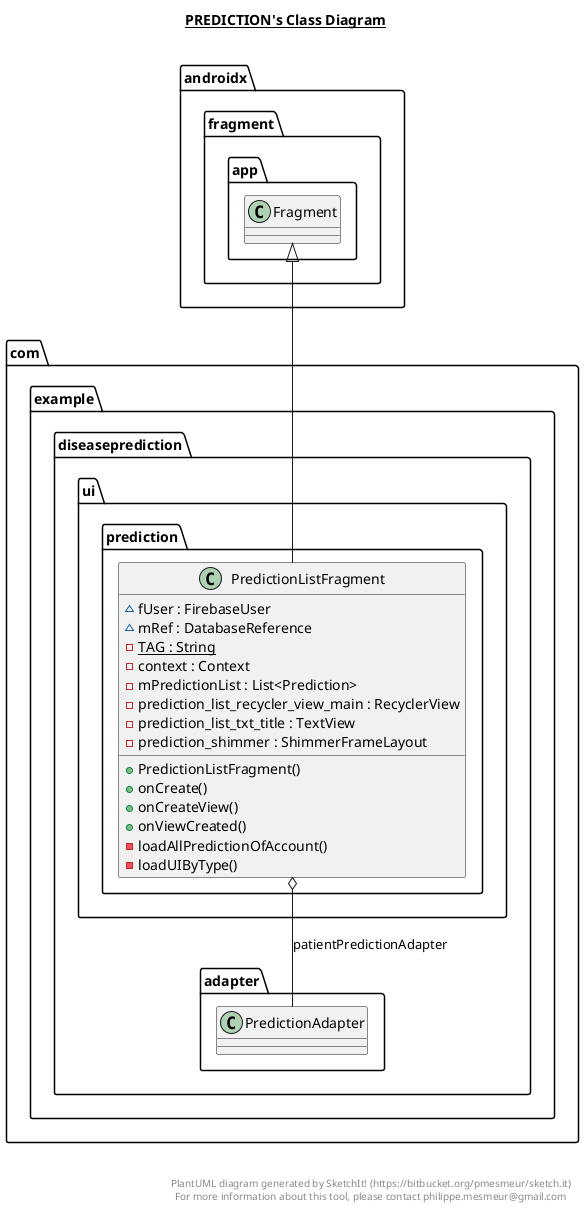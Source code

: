 @startuml

title __PREDICTION's Class Diagram__\n

  namespace com.example.diseaseprediction {
    namespace ui.prediction {
      class com.example.diseaseprediction.ui.prediction.PredictionListFragment {
          ~ fUser : FirebaseUser
          ~ mRef : DatabaseReference
          {static} - TAG : String
          - context : Context
          - mPredictionList : List<Prediction>
          - prediction_list_recycler_view_main : RecyclerView
          - prediction_list_txt_title : TextView
          - prediction_shimmer : ShimmerFrameLayout
          + PredictionListFragment()
          + onCreate()
          + onCreateView()
          + onViewCreated()
          - loadAllPredictionOfAccount()
          - loadUIByType()
      }
    }
  }
  

  com.example.diseaseprediction.ui.prediction.PredictionListFragment -up-|> androidx.fragment.app.Fragment
  com.example.diseaseprediction.ui.prediction.PredictionListFragment o-- com.example.diseaseprediction.adapter.PredictionAdapter : patientPredictionAdapter


right footer


PlantUML diagram generated by SketchIt! (https://bitbucket.org/pmesmeur/sketch.it)
For more information about this tool, please contact philippe.mesmeur@gmail.com
endfooter

@enduml
